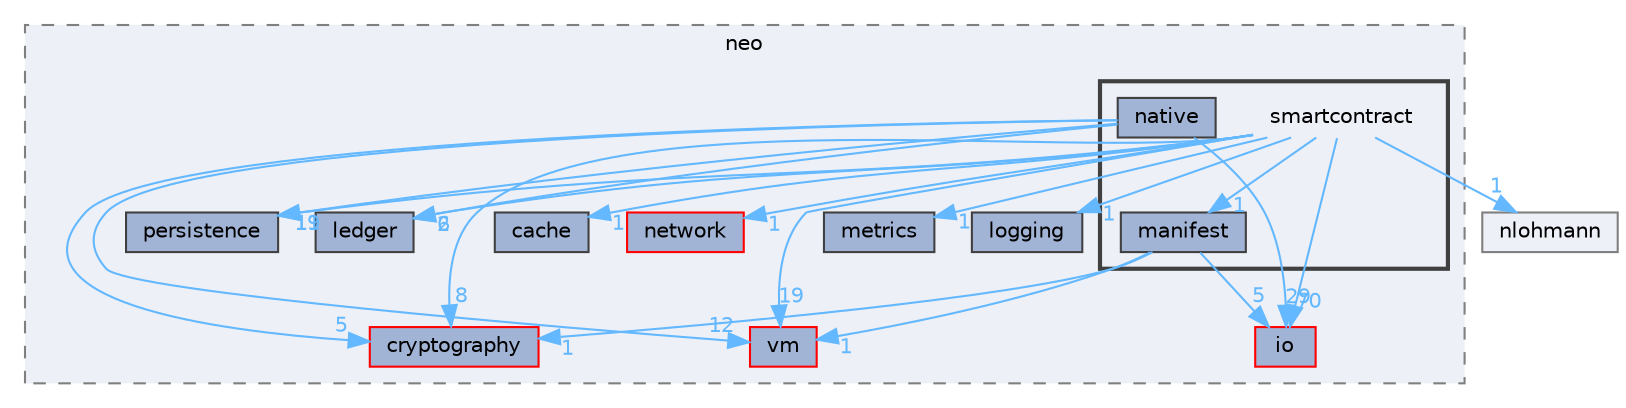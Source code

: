 digraph "include/neo/smartcontract"
{
 // LATEX_PDF_SIZE
  bgcolor="transparent";
  edge [fontname=Helvetica,fontsize=10,labelfontname=Helvetica,labelfontsize=10];
  node [fontname=Helvetica,fontsize=10,shape=box,height=0.2,width=0.4];
  compound=true
  subgraph clusterdir_8edea8149d7e00842ba8fdc4f4695c6b {
    graph [ bgcolor="#edf0f7", pencolor="grey50", label="neo", fontname=Helvetica,fontsize=10 style="filled,dashed", URL="dir_8edea8149d7e00842ba8fdc4f4695c6b.html",tooltip=""]
  dir_13a601a931e8adce0785ba6498e440f3 [label="cryptography", fillcolor="#a2b4d6", color="red", style="filled", URL="dir_13a601a931e8adce0785ba6498e440f3.html",tooltip=""];
  dir_16c01f464805871b0396c36eb2474401 [label="vm", fillcolor="#a2b4d6", color="red", style="filled", URL="dir_16c01f464805871b0396c36eb2474401.html",tooltip=""];
  dir_265785174721d141513467cd49f63251 [label="ledger", fillcolor="#a2b4d6", color="grey25", style="filled", URL="dir_265785174721d141513467cd49f63251.html",tooltip=""];
  dir_37d8e5daf0ea5fe7c879fdd1c39eb55f [label="persistence", fillcolor="#a2b4d6", color="grey25", style="filled", URL="dir_37d8e5daf0ea5fe7c879fdd1c39eb55f.html",tooltip=""];
  dir_3ec327793683500a32dd84b2b76d3fe3 [label="cache", fillcolor="#a2b4d6", color="grey25", style="filled", URL="dir_3ec327793683500a32dd84b2b76d3fe3.html",tooltip=""];
  dir_70f7bc972b7ef8396e0400925c4092c0 [label="network", fillcolor="#a2b4d6", color="red", style="filled", URL="dir_70f7bc972b7ef8396e0400925c4092c0.html",tooltip=""];
  dir_a46a28fba43bd7a324367dd633ce3fbb [label="io", fillcolor="#a2b4d6", color="red", style="filled", URL="dir_a46a28fba43bd7a324367dd633ce3fbb.html",tooltip=""];
  dir_ad0d22e95fbc3eb42b88d4404e9b0810 [label="metrics", fillcolor="#a2b4d6", color="grey25", style="filled", URL="dir_ad0d22e95fbc3eb42b88d4404e9b0810.html",tooltip=""];
  dir_c05ada2e0bde29b000c32b6c7f65477e [label="logging", fillcolor="#a2b4d6", color="grey25", style="filled", URL="dir_c05ada2e0bde29b000c32b6c7f65477e.html",tooltip=""];
  subgraph clusterdir_1d072b0644af2f90e688c66b43067f89 {
    graph [ bgcolor="#edf0f7", pencolor="grey25", label="", fontname=Helvetica,fontsize=10 style="filled,bold", URL="dir_1d072b0644af2f90e688c66b43067f89.html",tooltip=""]
    dir_1d072b0644af2f90e688c66b43067f89 [shape=plaintext, label="smartcontract"];
  dir_1efb853a73b34afce3072883f7afaa5e [label="manifest", fillcolor="#a2b4d6", color="grey25", style="filled", URL="dir_1efb853a73b34afce3072883f7afaa5e.html",tooltip=""];
  dir_57270bab216f90e97df2210043b953d1 [label="native", fillcolor="#a2b4d6", color="grey25", style="filled", URL="dir_57270bab216f90e97df2210043b953d1.html",tooltip=""];
  }
  }
  dir_fa316d1ecd71465cbeab17f4208e6946 [label="nlohmann", fillcolor="#edf0f7", color="grey50", style="filled", URL="dir_fa316d1ecd71465cbeab17f4208e6946.html",tooltip=""];
  dir_1d072b0644af2f90e688c66b43067f89->dir_13a601a931e8adce0785ba6498e440f3 [headlabel="8", labeldistance=1.5 headhref="dir_000056_000012.html" href="dir_000056_000012.html" color="steelblue1" fontcolor="steelblue1"];
  dir_1d072b0644af2f90e688c66b43067f89->dir_16c01f464805871b0396c36eb2474401 [headlabel="19", labeldistance=1.5 headhref="dir_000056_000062.html" href="dir_000056_000062.html" color="steelblue1" fontcolor="steelblue1"];
  dir_1d072b0644af2f90e688c66b43067f89->dir_1efb853a73b34afce3072883f7afaa5e [headlabel="1", labeldistance=1.5 headhref="dir_000056_000028.html" href="dir_000056_000028.html" color="steelblue1" fontcolor="steelblue1"];
  dir_1d072b0644af2f90e688c66b43067f89->dir_265785174721d141513467cd49f63251 [headlabel="6", labeldistance=1.5 headhref="dir_000056_000024.html" href="dir_000056_000024.html" color="steelblue1" fontcolor="steelblue1"];
  dir_1d072b0644af2f90e688c66b43067f89->dir_37d8e5daf0ea5fe7c879fdd1c39eb55f [headlabel="19", labeldistance=1.5 headhref="dir_000056_000049.html" href="dir_000056_000049.html" color="steelblue1" fontcolor="steelblue1"];
  dir_1d072b0644af2f90e688c66b43067f89->dir_3ec327793683500a32dd84b2b76d3fe3 [headlabel="1", labeldistance=1.5 headhref="dir_000056_000000.html" href="dir_000056_000000.html" color="steelblue1" fontcolor="steelblue1"];
  dir_1d072b0644af2f90e688c66b43067f89->dir_70f7bc972b7ef8396e0400925c4092c0 [headlabel="1", labeldistance=1.5 headhref="dir_000056_000039.html" href="dir_000056_000039.html" color="steelblue1" fontcolor="steelblue1"];
  dir_1d072b0644af2f90e688c66b43067f89->dir_a46a28fba43bd7a324367dd633ce3fbb [headlabel="70", labeldistance=1.5 headhref="dir_000056_000020.html" href="dir_000056_000020.html" color="steelblue1" fontcolor="steelblue1"];
  dir_1d072b0644af2f90e688c66b43067f89->dir_ad0d22e95fbc3eb42b88d4404e9b0810 [headlabel="1", labeldistance=1.5 headhref="dir_000056_000030.html" href="dir_000056_000030.html" color="steelblue1" fontcolor="steelblue1"];
  dir_1d072b0644af2f90e688c66b43067f89->dir_c05ada2e0bde29b000c32b6c7f65477e [headlabel="1", labeldistance=1.5 headhref="dir_000056_000026.html" href="dir_000056_000026.html" color="steelblue1" fontcolor="steelblue1"];
  dir_1d072b0644af2f90e688c66b43067f89->dir_fa316d1ecd71465cbeab17f4208e6946 [headlabel="1", labeldistance=1.5 headhref="dir_000056_000041.html" href="dir_000056_000041.html" color="steelblue1" fontcolor="steelblue1"];
  dir_1efb853a73b34afce3072883f7afaa5e->dir_13a601a931e8adce0785ba6498e440f3 [headlabel="1", labeldistance=1.5 headhref="dir_000028_000012.html" href="dir_000028_000012.html" color="steelblue1" fontcolor="steelblue1"];
  dir_1efb853a73b34afce3072883f7afaa5e->dir_16c01f464805871b0396c36eb2474401 [headlabel="1", labeldistance=1.5 headhref="dir_000028_000062.html" href="dir_000028_000062.html" color="steelblue1" fontcolor="steelblue1"];
  dir_1efb853a73b34afce3072883f7afaa5e->dir_a46a28fba43bd7a324367dd633ce3fbb [headlabel="5", labeldistance=1.5 headhref="dir_000028_000020.html" href="dir_000028_000020.html" color="steelblue1" fontcolor="steelblue1"];
  dir_57270bab216f90e97df2210043b953d1->dir_13a601a931e8adce0785ba6498e440f3 [headlabel="5", labeldistance=1.5 headhref="dir_000034_000012.html" href="dir_000034_000012.html" color="steelblue1" fontcolor="steelblue1"];
  dir_57270bab216f90e97df2210043b953d1->dir_16c01f464805871b0396c36eb2474401 [headlabel="12", labeldistance=1.5 headhref="dir_000034_000062.html" href="dir_000034_000062.html" color="steelblue1" fontcolor="steelblue1"];
  dir_57270bab216f90e97df2210043b953d1->dir_265785174721d141513467cd49f63251 [headlabel="2", labeldistance=1.5 headhref="dir_000034_000024.html" href="dir_000034_000024.html" color="steelblue1" fontcolor="steelblue1"];
  dir_57270bab216f90e97df2210043b953d1->dir_37d8e5daf0ea5fe7c879fdd1c39eb55f [headlabel="11", labeldistance=1.5 headhref="dir_000034_000049.html" href="dir_000034_000049.html" color="steelblue1" fontcolor="steelblue1"];
  dir_57270bab216f90e97df2210043b953d1->dir_a46a28fba43bd7a324367dd633ce3fbb [headlabel="29", labeldistance=1.5 headhref="dir_000034_000020.html" href="dir_000034_000020.html" color="steelblue1" fontcolor="steelblue1"];
}
